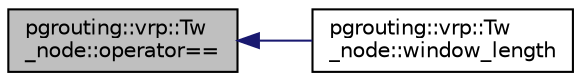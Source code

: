 digraph "pgrouting::vrp::Tw_node::operator=="
{
  edge [fontname="Helvetica",fontsize="10",labelfontname="Helvetica",labelfontsize="10"];
  node [fontname="Helvetica",fontsize="10",shape=record];
  rankdir="LR";
  Node661 [label="pgrouting::vrp::Tw\l_node::operator==",height=0.2,width=0.4,color="black", fillcolor="grey75", style="filled", fontcolor="black"];
  Node661 -> Node662 [dir="back",color="midnightblue",fontsize="10",style="solid",fontname="Helvetica"];
  Node662 [label="pgrouting::vrp::Tw\l_node::window_length",height=0.2,width=0.4,color="black", fillcolor="white", style="filled",URL="$classpgrouting_1_1vrp_1_1Tw__node.html#ae32d27ea7a2dfcb283dd104129d402b1",tooltip="Returns the length of time between the opening and closing. "];
}
